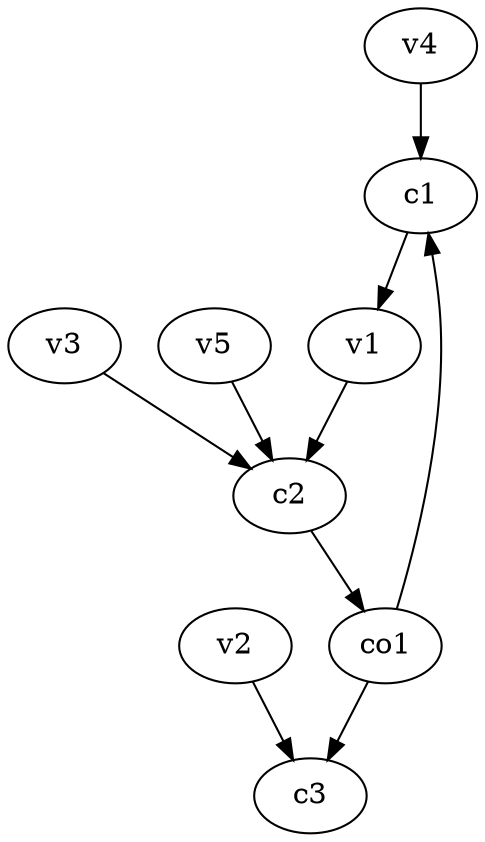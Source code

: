 strict digraph  {
c1;
c2;
c3;
v1;
v2;
v3;
v4;
v5;
co1;
c1 -> v1  [weight=1];
c2 -> co1  [weight=1];
v1 -> c2  [weight=1];
v2 -> c3  [weight=1];
v3 -> c2  [weight=1];
v4 -> c1  [weight=1];
v5 -> c2  [weight=1];
co1 -> c3  [weight=1];
co1 -> c1  [weight=1];
}
